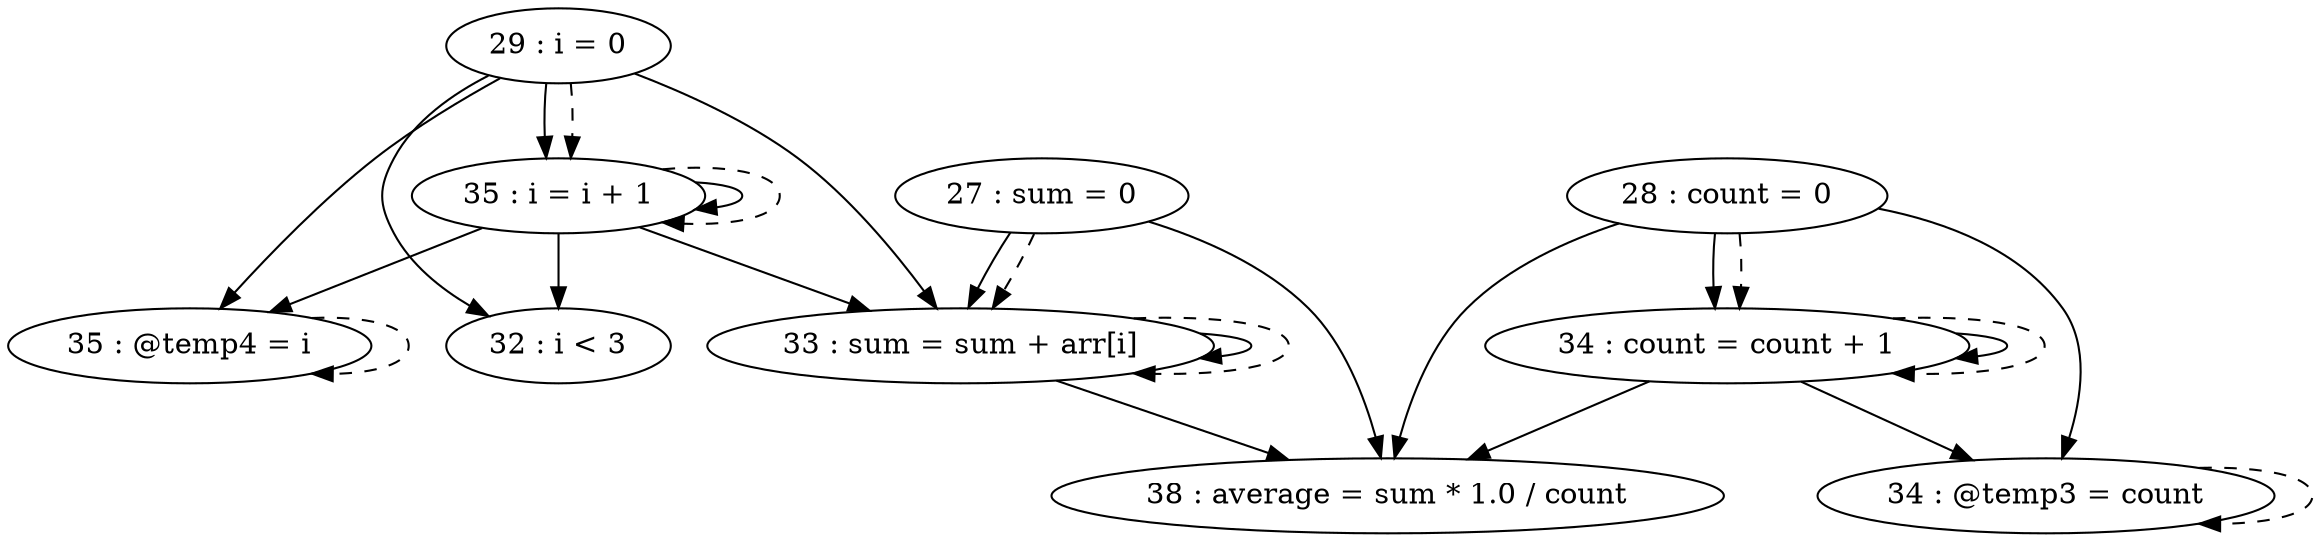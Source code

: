 digraph G {
"27 : sum = 0"
"27 : sum = 0" -> "38 : average = sum * 1.0 / count"
"27 : sum = 0" -> "33 : sum = sum + arr[i]"
"27 : sum = 0" -> "33 : sum = sum + arr[i]" [style=dashed]
"28 : count = 0"
"28 : count = 0" -> "34 : count = count + 1"
"28 : count = 0" -> "38 : average = sum * 1.0 / count"
"28 : count = 0" -> "34 : @temp3 = count"
"28 : count = 0" -> "34 : count = count + 1" [style=dashed]
"29 : i = 0"
"29 : i = 0" -> "35 : i = i + 1"
"29 : i = 0" -> "32 : i < 3"
"29 : i = 0" -> "35 : @temp4 = i"
"29 : i = 0" -> "33 : sum = sum + arr[i]"
"29 : i = 0" -> "35 : i = i + 1" [style=dashed]
"32 : i < 3"
"33 : sum = sum + arr[i]"
"33 : sum = sum + arr[i]" -> "38 : average = sum * 1.0 / count"
"33 : sum = sum + arr[i]" -> "33 : sum = sum + arr[i]"
"33 : sum = sum + arr[i]" -> "33 : sum = sum + arr[i]" [style=dashed]
"34 : @temp3 = count"
"34 : @temp3 = count" -> "34 : @temp3 = count" [style=dashed]
"34 : count = count + 1"
"34 : count = count + 1" -> "34 : count = count + 1"
"34 : count = count + 1" -> "38 : average = sum * 1.0 / count"
"34 : count = count + 1" -> "34 : @temp3 = count"
"34 : count = count + 1" -> "34 : count = count + 1" [style=dashed]
"35 : @temp4 = i"
"35 : @temp4 = i" -> "35 : @temp4 = i" [style=dashed]
"35 : i = i + 1"
"35 : i = i + 1" -> "35 : i = i + 1"
"35 : i = i + 1" -> "32 : i < 3"
"35 : i = i + 1" -> "35 : @temp4 = i"
"35 : i = i + 1" -> "33 : sum = sum + arr[i]"
"35 : i = i + 1" -> "35 : i = i + 1" [style=dashed]
"32 : i < 3"
"38 : average = sum * 1.0 / count"
}